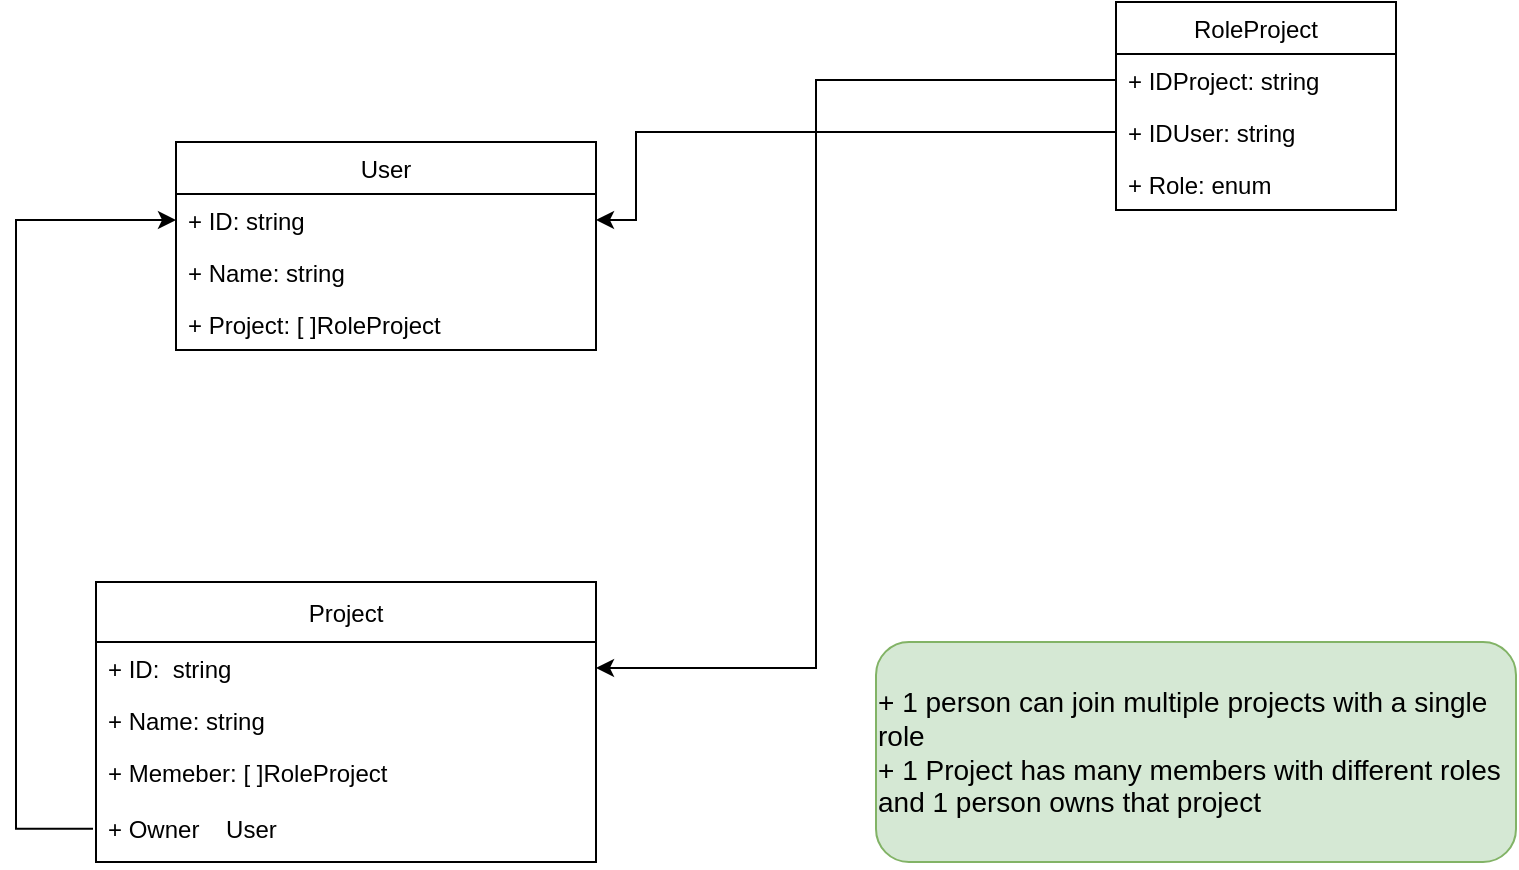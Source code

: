 <mxfile version="16.2.4" type="device"><diagram id="PUAwGkFaKto2vMpvJ5tg" name="Page-1"><mxGraphModel dx="1021" dy="529" grid="1" gridSize="10" guides="1" tooltips="1" connect="1" arrows="1" fold="1" page="1" pageScale="1" pageWidth="850" pageHeight="1100" math="0" shadow="0"><root><mxCell id="0"/><mxCell id="1" parent="0"/><mxCell id="U2O3iKdggNQ9jYOjehI0-1" value="User" style="swimlane;fontStyle=0;childLayout=stackLayout;horizontal=1;startSize=26;fillColor=none;horizontalStack=0;resizeParent=1;resizeParentMax=0;resizeLast=0;collapsible=1;marginBottom=0;" vertex="1" parent="1"><mxGeometry x="130" y="170" width="210" height="104" as="geometry"/></mxCell><mxCell id="U2O3iKdggNQ9jYOjehI0-2" value="+ ID: string" style="text;strokeColor=none;fillColor=none;align=left;verticalAlign=top;spacingLeft=4;spacingRight=4;overflow=hidden;rotatable=0;points=[[0,0.5],[1,0.5]];portConstraint=eastwest;" vertex="1" parent="U2O3iKdggNQ9jYOjehI0-1"><mxGeometry y="26" width="210" height="26" as="geometry"/></mxCell><mxCell id="U2O3iKdggNQ9jYOjehI0-3" value="+ Name: string" style="text;strokeColor=none;fillColor=none;align=left;verticalAlign=top;spacingLeft=4;spacingRight=4;overflow=hidden;rotatable=0;points=[[0,0.5],[1,0.5]];portConstraint=eastwest;" vertex="1" parent="U2O3iKdggNQ9jYOjehI0-1"><mxGeometry y="52" width="210" height="26" as="geometry"/></mxCell><mxCell id="U2O3iKdggNQ9jYOjehI0-4" value="+ Project: [ ]RoleProject" style="text;strokeColor=none;fillColor=none;align=left;verticalAlign=top;spacingLeft=4;spacingRight=4;overflow=hidden;rotatable=0;points=[[0,0.5],[1,0.5]];portConstraint=eastwest;" vertex="1" parent="U2O3iKdggNQ9jYOjehI0-1"><mxGeometry y="78" width="210" height="26" as="geometry"/></mxCell><mxCell id="U2O3iKdggNQ9jYOjehI0-30" style="edgeStyle=orthogonalEdgeStyle;rounded=0;orthogonalLoop=1;jettySize=auto;html=1;entryX=1;entryY=0.5;entryDx=0;entryDy=0;fontSize=14;exitX=0;exitY=0.5;exitDx=0;exitDy=0;" edge="1" parent="1" source="U2O3iKdggNQ9jYOjehI0-7" target="U2O3iKdggNQ9jYOjehI0-2"><mxGeometry relative="1" as="geometry"><Array as="points"><mxPoint x="360" y="165"/><mxPoint x="360" y="209"/></Array></mxGeometry></mxCell><mxCell id="U2O3iKdggNQ9jYOjehI0-34" style="edgeStyle=orthogonalEdgeStyle;rounded=0;orthogonalLoop=1;jettySize=auto;html=1;entryX=1;entryY=0.5;entryDx=0;entryDy=0;fontSize=14;exitX=0;exitY=0.5;exitDx=0;exitDy=0;" edge="1" parent="1" source="U2O3iKdggNQ9jYOjehI0-6" target="U2O3iKdggNQ9jYOjehI0-10"><mxGeometry relative="1" as="geometry"><Array as="points"><mxPoint x="450" y="139"/><mxPoint x="450" y="433"/></Array></mxGeometry></mxCell><mxCell id="U2O3iKdggNQ9jYOjehI0-5" value="RoleProject" style="swimlane;fontStyle=0;childLayout=stackLayout;horizontal=1;startSize=26;fillColor=none;horizontalStack=0;resizeParent=1;resizeParentMax=0;resizeLast=0;collapsible=1;marginBottom=0;" vertex="1" parent="1"><mxGeometry x="600" y="100" width="140" height="104" as="geometry"/></mxCell><mxCell id="U2O3iKdggNQ9jYOjehI0-6" value="+ IDProject: string    " style="text;strokeColor=none;fillColor=none;align=left;verticalAlign=top;spacingLeft=4;spacingRight=4;overflow=hidden;rotatable=0;points=[[0,0.5],[1,0.5]];portConstraint=eastwest;" vertex="1" parent="U2O3iKdggNQ9jYOjehI0-5"><mxGeometry y="26" width="140" height="26" as="geometry"/></mxCell><mxCell id="U2O3iKdggNQ9jYOjehI0-7" value="+ IDUser: string" style="text;strokeColor=none;fillColor=none;align=left;verticalAlign=top;spacingLeft=4;spacingRight=4;overflow=hidden;rotatable=0;points=[[0,0.5],[1,0.5]];portConstraint=eastwest;" vertex="1" parent="U2O3iKdggNQ9jYOjehI0-5"><mxGeometry y="52" width="140" height="26" as="geometry"/></mxCell><mxCell id="U2O3iKdggNQ9jYOjehI0-8" value="+ Role: enum" style="text;strokeColor=none;fillColor=none;align=left;verticalAlign=top;spacingLeft=4;spacingRight=4;overflow=hidden;rotatable=0;points=[[0,0.5],[1,0.5]];portConstraint=eastwest;" vertex="1" parent="U2O3iKdggNQ9jYOjehI0-5"><mxGeometry y="78" width="140" height="26" as="geometry"/></mxCell><mxCell id="U2O3iKdggNQ9jYOjehI0-31" value="" style="edgeStyle=orthogonalEdgeStyle;rounded=0;orthogonalLoop=1;jettySize=auto;html=1;fontSize=14;entryX=0;entryY=0.5;entryDx=0;entryDy=0;exitX=-0.006;exitY=0.713;exitDx=0;exitDy=0;exitPerimeter=0;" edge="1" parent="1" source="U2O3iKdggNQ9jYOjehI0-12" target="U2O3iKdggNQ9jYOjehI0-2"><mxGeometry relative="1" as="geometry"><Array as="points"><mxPoint x="50" y="513"/><mxPoint x="50" y="209"/></Array></mxGeometry></mxCell><mxCell id="U2O3iKdggNQ9jYOjehI0-9" value="Project" style="swimlane;fontStyle=0;childLayout=stackLayout;horizontal=1;startSize=30;fillColor=none;horizontalStack=0;resizeParent=1;resizeParentMax=0;resizeLast=0;collapsible=1;marginBottom=0;" vertex="1" parent="1"><mxGeometry x="90" y="390" width="250" height="140" as="geometry"><mxRectangle x="90" y="410" width="70" height="26" as="alternateBounds"/></mxGeometry></mxCell><mxCell id="U2O3iKdggNQ9jYOjehI0-10" value="+ ID:  string" style="text;strokeColor=none;fillColor=none;align=left;verticalAlign=top;spacingLeft=4;spacingRight=4;overflow=hidden;rotatable=0;points=[[0,0.5],[1,0.5]];portConstraint=eastwest;" vertex="1" parent="U2O3iKdggNQ9jYOjehI0-9"><mxGeometry y="30" width="250" height="26" as="geometry"/></mxCell><mxCell id="U2O3iKdggNQ9jYOjehI0-11" value="+ Name: string" style="text;strokeColor=none;fillColor=none;align=left;verticalAlign=top;spacingLeft=4;spacingRight=4;overflow=hidden;rotatable=0;points=[[0,0.5],[1,0.5]];portConstraint=eastwest;" vertex="1" parent="U2O3iKdggNQ9jYOjehI0-9"><mxGeometry y="56" width="250" height="26" as="geometry"/></mxCell><mxCell id="U2O3iKdggNQ9jYOjehI0-12" value="+ Memeber: [ ]RoleProject&#10;&#10;+ Owner    User" style="text;strokeColor=none;fillColor=none;align=left;verticalAlign=top;spacingLeft=4;spacingRight=4;overflow=hidden;rotatable=0;points=[[0,0.5],[1,0.5]];portConstraint=eastwest;" vertex="1" parent="U2O3iKdggNQ9jYOjehI0-9"><mxGeometry y="82" width="250" height="58" as="geometry"/></mxCell><mxCell id="U2O3iKdggNQ9jYOjehI0-25" value="&lt;div style=&quot;text-align: left ; font-size: 14px&quot;&gt;&lt;font style=&quot;font-size: 14px&quot;&gt;+ 1 person can join multiple projects with a single role&lt;/font&gt;&lt;/div&gt;&lt;div style=&quot;text-align: left ; font-size: 14px&quot;&gt;&lt;font style=&quot;font-size: 14px&quot;&gt;+&amp;nbsp;1 Project has many members with different roles and 1 person owns that project&lt;/font&gt;&lt;/div&gt;" style="rounded=1;whiteSpace=wrap;html=1;fillColor=#d5e8d4;strokeColor=#82b366;" vertex="1" parent="1"><mxGeometry x="480" y="420" width="320" height="110" as="geometry"/></mxCell></root></mxGraphModel></diagram></mxfile>